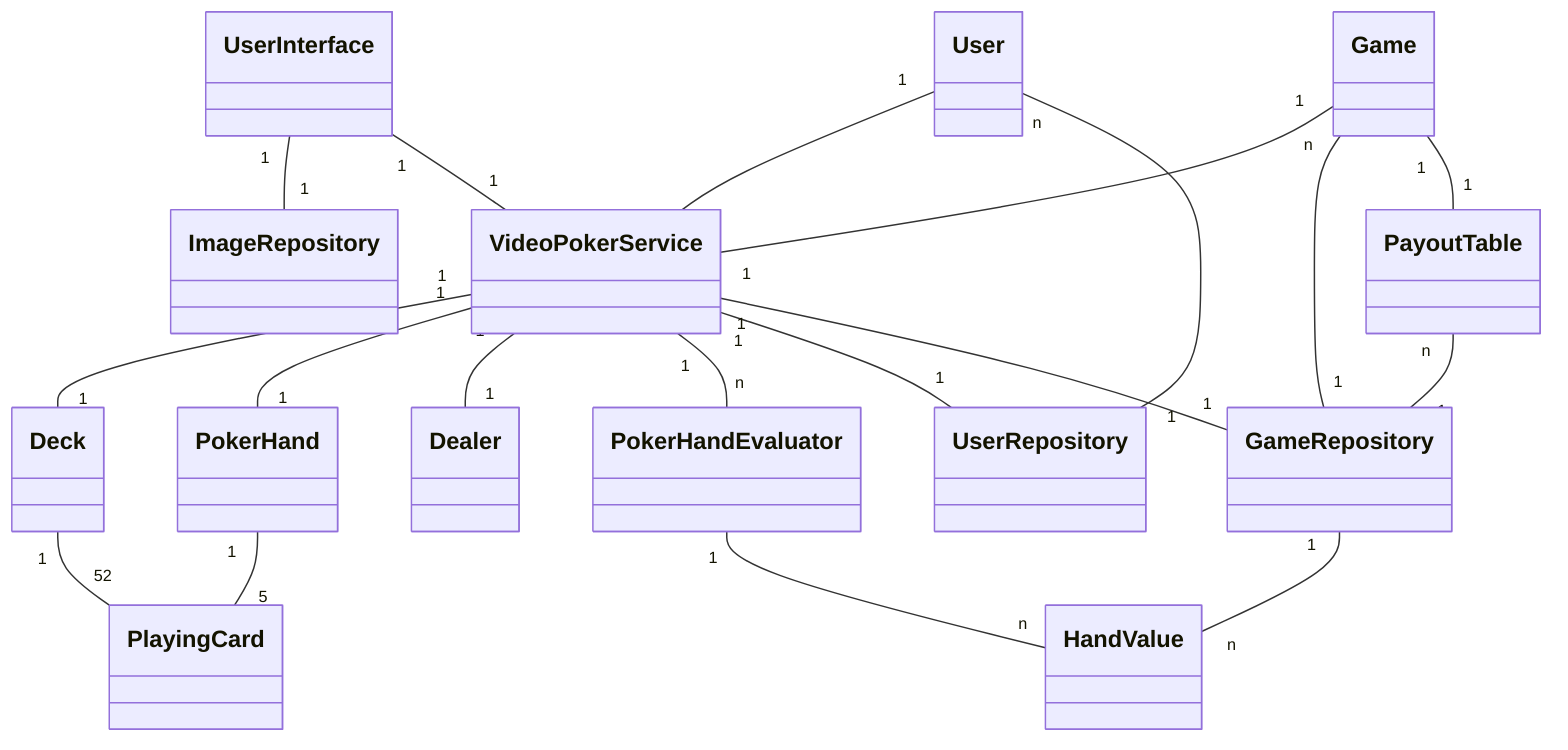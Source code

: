 classDiagram
PokerHand "1" -- "5" PlayingCard
Deck "1" -- "52" PlayingCard
VideoPokerService "1" -- "1" Deck
VideoPokerService "1" -- "1" PokerHand
VideoPokerService "1" -- "1" Dealer
VideoPokerService "1" -- "n" PokerHandEvaluator
VideoPokerService "1" -- "1" UserRepository
VideoPokerService "1" -- "1" GameRepository
PokerHandEvaluator "1" -- "n" HandValue
GameRepository "1" -- "n" HandValue
UserInterface  "1"--"1" ImageRepository
UserInterface  "1"--"1" VideoPokerService
User "1" -- "1" VideoPokerService
User "n" -- "1" UserRepository
Game "1" -- "1" VideoPokerService
Game "n" -- "1" GameRepository
Game "1" -- "1" PayoutTable
PayoutTable "n" -- "1" GameRepository
